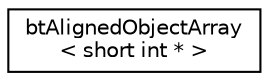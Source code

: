 digraph "Graphical Class Hierarchy"
{
  edge [fontname="Helvetica",fontsize="10",labelfontname="Helvetica",labelfontsize="10"];
  node [fontname="Helvetica",fontsize="10",shape=record];
  rankdir="LR";
  Node1 [label="btAlignedObjectArray\l\< short int * \>",height=0.2,width=0.4,color="black", fillcolor="white", style="filled",URL="$classbt_aligned_object_array.html"];
}
